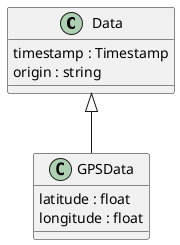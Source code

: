 @startuml
Data <|-- GPSData

class Data {
    timestamp : Timestamp
    origin : string
}

class GPSData {
    latitude : float
    longitude : float
}

@enduml